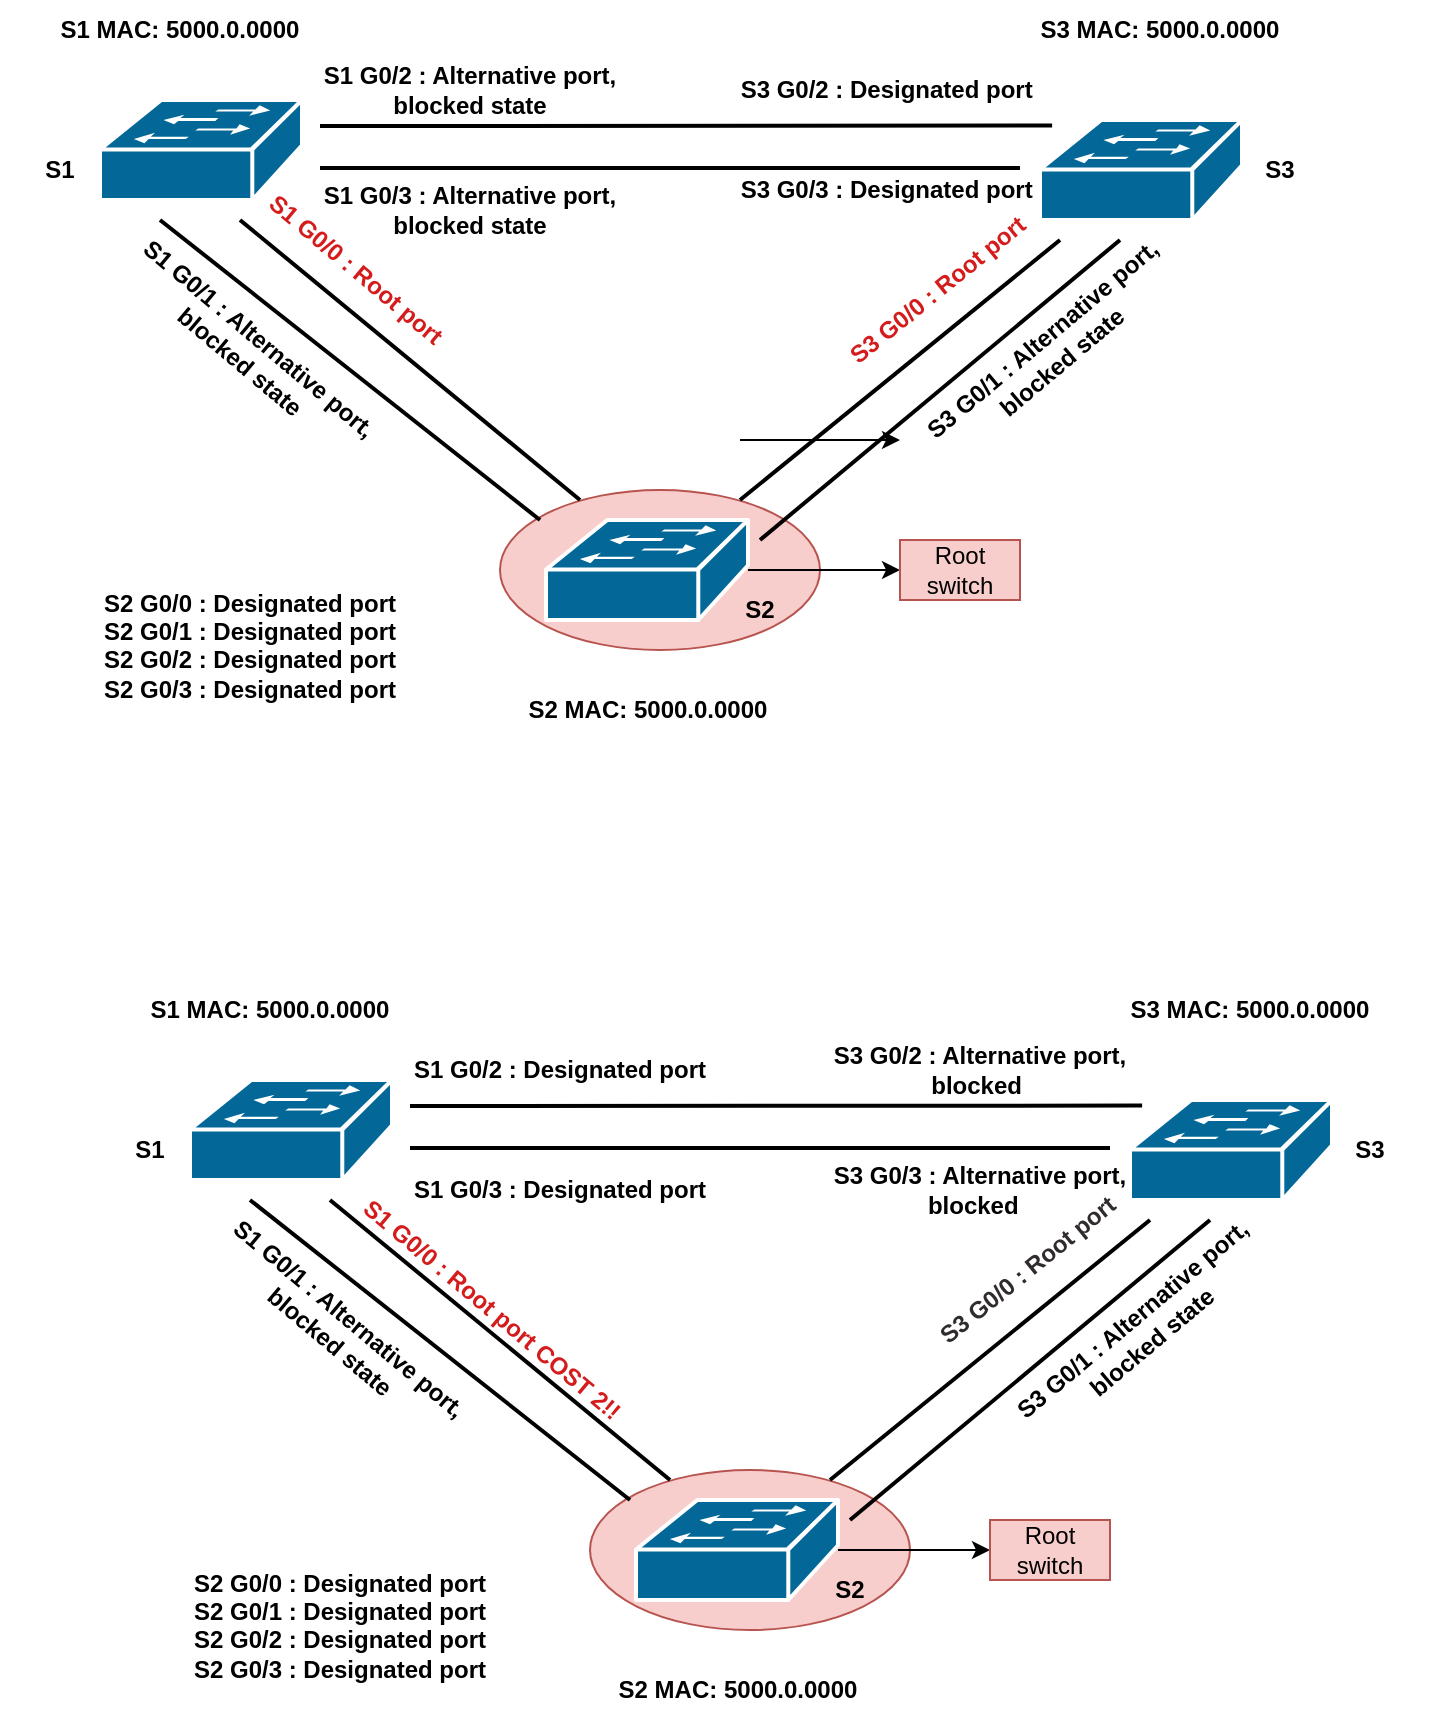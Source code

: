 <mxfile version="24.7.17">
  <diagram name="Page-1" id="9r56BvYCN8VlA8Sws18o">
    <mxGraphModel dx="1434" dy="738" grid="1" gridSize="10" guides="1" tooltips="1" connect="1" arrows="1" fold="1" page="1" pageScale="1" pageWidth="827" pageHeight="1169" math="0" shadow="0">
      <root>
        <mxCell id="0" />
        <mxCell id="1" parent="0" />
        <mxCell id="-I7AjCqTqE3Su4g57lFk-5" value="" style="ellipse;whiteSpace=wrap;html=1;fillColor=#f8cecc;strokeColor=#b85450;" vertex="1" parent="1">
          <mxGeometry x="290" y="405" width="160" height="80" as="geometry" />
        </mxCell>
        <mxCell id="F0HAQShjPRN3a6H5o8n4-1" value="" style="shape=mxgraph.cisco.switches.workgroup_switch;sketch=0;html=1;pointerEvents=1;dashed=0;fillColor=#036897;strokeColor=#ffffff;strokeWidth=2;verticalLabelPosition=bottom;verticalAlign=top;align=center;outlineConnect=0;" parent="1" vertex="1">
          <mxGeometry x="560" y="220" width="101" height="50" as="geometry" />
        </mxCell>
        <mxCell id="F0HAQShjPRN3a6H5o8n4-2" value="" style="shape=mxgraph.cisco.switches.workgroup_switch;sketch=0;html=1;pointerEvents=1;dashed=0;fillColor=#036897;strokeColor=#ffffff;strokeWidth=2;verticalLabelPosition=bottom;verticalAlign=top;align=center;outlineConnect=0;" parent="1" vertex="1">
          <mxGeometry x="90" y="210" width="101" height="50" as="geometry" />
        </mxCell>
        <mxCell id="-I7AjCqTqE3Su4g57lFk-7" value="" style="edgeStyle=orthogonalEdgeStyle;rounded=0;orthogonalLoop=1;jettySize=auto;html=1;" edge="1" parent="1" source="F0HAQShjPRN3a6H5o8n4-3" target="-I7AjCqTqE3Su4g57lFk-6">
          <mxGeometry relative="1" as="geometry" />
        </mxCell>
        <mxCell id="F0HAQShjPRN3a6H5o8n4-3" value="" style="shape=mxgraph.cisco.switches.workgroup_switch;sketch=0;html=1;pointerEvents=1;dashed=0;fillColor=#036897;strokeColor=#ffffff;strokeWidth=2;verticalLabelPosition=bottom;verticalAlign=top;align=center;outlineConnect=0;points=[[0,0.5,0,0,0],[0,0.98,0,0,0],[0.16,0.23,0,0,0],[0.5,0,0,0,0],[0.5,0.98,0,0,0],[0.87,0.12,0,0,0],[0.87,0.74,0,0,0],[0.98,0.5,0,0,0]];" parent="1" vertex="1">
          <mxGeometry x="313" y="420" width="101" height="50" as="geometry" />
        </mxCell>
        <mxCell id="F0HAQShjPRN3a6H5o8n4-9" value="" style="endArrow=none;html=1;rounded=0;strokeWidth=2;" parent="1" edge="1">
          <mxGeometry width="50" height="50" relative="1" as="geometry">
            <mxPoint x="420" y="430" as="sourcePoint" />
            <mxPoint x="600" y="280" as="targetPoint" />
          </mxGeometry>
        </mxCell>
        <mxCell id="F0HAQShjPRN3a6H5o8n4-10" value="" style="endArrow=none;html=1;rounded=0;strokeWidth=2;" parent="1" edge="1">
          <mxGeometry width="50" height="50" relative="1" as="geometry">
            <mxPoint x="410" y="410" as="sourcePoint" />
            <mxPoint x="570" y="280" as="targetPoint" />
          </mxGeometry>
        </mxCell>
        <mxCell id="F0HAQShjPRN3a6H5o8n4-11" value="" style="endArrow=none;html=1;rounded=0;entryX=0.06;entryY=0.056;entryDx=0;entryDy=0;entryPerimeter=0;strokeWidth=2;" parent="1" target="F0HAQShjPRN3a6H5o8n4-1" edge="1">
          <mxGeometry width="50" height="50" relative="1" as="geometry">
            <mxPoint x="200" y="223" as="sourcePoint" />
            <mxPoint x="540" y="220" as="targetPoint" />
          </mxGeometry>
        </mxCell>
        <mxCell id="F0HAQShjPRN3a6H5o8n4-12" value="" style="endArrow=none;html=1;rounded=0;strokeWidth=2;" parent="1" edge="1">
          <mxGeometry width="50" height="50" relative="1" as="geometry">
            <mxPoint x="200" y="244" as="sourcePoint" />
            <mxPoint x="550" y="244" as="targetPoint" />
          </mxGeometry>
        </mxCell>
        <mxCell id="F0HAQShjPRN3a6H5o8n4-13" value="" style="endArrow=none;html=1;rounded=0;strokeWidth=2;" parent="1" edge="1">
          <mxGeometry width="50" height="50" relative="1" as="geometry">
            <mxPoint x="330" y="410" as="sourcePoint" />
            <mxPoint x="160" y="270" as="targetPoint" />
          </mxGeometry>
        </mxCell>
        <mxCell id="F0HAQShjPRN3a6H5o8n4-14" value="" style="endArrow=none;html=1;rounded=0;strokeWidth=2;" parent="1" edge="1">
          <mxGeometry width="50" height="50" relative="1" as="geometry">
            <mxPoint x="310" y="420" as="sourcePoint" />
            <mxPoint x="120" y="270" as="targetPoint" />
          </mxGeometry>
        </mxCell>
        <mxCell id="F0HAQShjPRN3a6H5o8n4-15" value="S2 MAC: 5000.0.0000" style="text;html=1;align=center;verticalAlign=middle;whiteSpace=wrap;rounded=0;strokeWidth=2;fontStyle=1" parent="1" vertex="1">
          <mxGeometry x="273.5" y="500" width="180" height="30" as="geometry" />
        </mxCell>
        <mxCell id="F0HAQShjPRN3a6H5o8n4-18" value="S1 MAC: 5000.0.0000" style="text;html=1;align=center;verticalAlign=middle;whiteSpace=wrap;rounded=0;strokeWidth=2;fontStyle=1" parent="1" vertex="1">
          <mxGeometry x="40" y="160" width="180" height="30" as="geometry" />
        </mxCell>
        <mxCell id="F0HAQShjPRN3a6H5o8n4-19" value="S3 MAC: 5000.0.0000" style="text;html=1;align=center;verticalAlign=middle;whiteSpace=wrap;rounded=0;strokeWidth=2;fontStyle=1" parent="1" vertex="1">
          <mxGeometry x="530" y="160" width="180" height="30" as="geometry" />
        </mxCell>
        <mxCell id="F0HAQShjPRN3a6H5o8n4-22" value="S1" style="text;html=1;align=center;verticalAlign=middle;whiteSpace=wrap;rounded=0;fontStyle=1" parent="1" vertex="1">
          <mxGeometry x="40" y="230" width="60" height="30" as="geometry" />
        </mxCell>
        <mxCell id="F0HAQShjPRN3a6H5o8n4-23" value="S2" style="text;html=1;align=center;verticalAlign=middle;whiteSpace=wrap;rounded=0;fontStyle=1" parent="1" vertex="1">
          <mxGeometry x="390" y="450" width="60" height="30" as="geometry" />
        </mxCell>
        <mxCell id="F0HAQShjPRN3a6H5o8n4-24" value="S3" style="text;html=1;align=center;verticalAlign=middle;whiteSpace=wrap;rounded=0;fontStyle=1" parent="1" vertex="1">
          <mxGeometry x="650" y="230" width="60" height="30" as="geometry" />
        </mxCell>
        <mxCell id="-I7AjCqTqE3Su4g57lFk-1" value="S1 G0/2 : Alternative port, blocked state" style="text;html=1;align=center;verticalAlign=middle;whiteSpace=wrap;rounded=0;fontStyle=1" vertex="1" parent="1">
          <mxGeometry x="180" y="190" width="190" height="30" as="geometry" />
        </mxCell>
        <mxCell id="-I7AjCqTqE3Su4g57lFk-4" value="S1 G0/0 : Root port" style="text;html=1;align=center;verticalAlign=middle;whiteSpace=wrap;rounded=0;fontStyle=1;rotation=40;fontColor=#d41c1c;" vertex="1" parent="1">
          <mxGeometry x="123" y="280" width="190" height="30" as="geometry" />
        </mxCell>
        <mxCell id="-I7AjCqTqE3Su4g57lFk-6" value="Root switch" style="text;html=1;align=center;verticalAlign=middle;whiteSpace=wrap;rounded=0;fillColor=#f8cecc;strokeColor=#b85450;" vertex="1" parent="1">
          <mxGeometry x="490" y="430" width="60" height="30" as="geometry" />
        </mxCell>
        <mxCell id="-I7AjCqTqE3Su4g57lFk-8" value="S1 G0/3 : Alternative port, blocked state" style="text;html=1;align=center;verticalAlign=middle;whiteSpace=wrap;rounded=0;fontStyle=1" vertex="1" parent="1">
          <mxGeometry x="180" y="250" width="190" height="30" as="geometry" />
        </mxCell>
        <mxCell id="-I7AjCqTqE3Su4g57lFk-9" value="S1 G0/1 : Alternative port, blocked state" style="text;html=1;align=center;verticalAlign=middle;whiteSpace=wrap;rounded=0;fontStyle=1;rotation=40;" vertex="1" parent="1">
          <mxGeometry x="70" y="320" width="190" height="30" as="geometry" />
        </mxCell>
        <mxCell id="-I7AjCqTqE3Su4g57lFk-10" value="S2 G0/0 : Designated port&lt;div&gt;S2 G0/1 : Designated port&lt;div&gt;S2 G0/2 : Designated port&lt;div&gt;S2 G0/3 : Designated port&lt;div&gt;&lt;br&gt;&lt;/div&gt;&lt;/div&gt;&lt;/div&gt;&lt;/div&gt;" style="text;html=1;align=center;verticalAlign=middle;whiteSpace=wrap;rounded=0;fontStyle=1;rotation=0;" vertex="1" parent="1">
          <mxGeometry x="70" y="450" width="190" height="80" as="geometry" />
        </mxCell>
        <mxCell id="-I7AjCqTqE3Su4g57lFk-11" value="S3 G0/0 : Root port" style="text;html=1;align=center;verticalAlign=middle;whiteSpace=wrap;rounded=0;fontStyle=1;rotation=-39;fontColor=#d41c1c;" vertex="1" parent="1">
          <mxGeometry x="413.996" y="289.995" width="190" height="30" as="geometry" />
        </mxCell>
        <mxCell id="-I7AjCqTqE3Su4g57lFk-12" value="S3 G0/1 : Alternative port, blocked state" style="text;html=1;align=center;verticalAlign=middle;whiteSpace=wrap;rounded=0;fontStyle=1;rotation=-40;" vertex="1" parent="1">
          <mxGeometry x="471" y="320" width="190" height="30" as="geometry" />
        </mxCell>
        <mxCell id="-I7AjCqTqE3Su4g57lFk-13" value="S3 G0/2 : Designated port&amp;nbsp;" style="text;html=1;align=center;verticalAlign=middle;whiteSpace=wrap;rounded=0;fontStyle=1" vertex="1" parent="1">
          <mxGeometry x="390" y="190" width="190" height="30" as="geometry" />
        </mxCell>
        <mxCell id="-I7AjCqTqE3Su4g57lFk-14" value="S3 G0/3 : Designated port&amp;nbsp;" style="text;html=1;align=center;verticalAlign=middle;whiteSpace=wrap;rounded=0;fontStyle=1" vertex="1" parent="1">
          <mxGeometry x="390" y="240" width="190" height="30" as="geometry" />
        </mxCell>
        <mxCell id="-I7AjCqTqE3Su4g57lFk-15" value="" style="edgeStyle=none;orthogonalLoop=1;jettySize=auto;html=1;rounded=0;" edge="1" parent="1">
          <mxGeometry width="80" relative="1" as="geometry">
            <mxPoint x="410" y="380" as="sourcePoint" />
            <mxPoint x="490" y="380" as="targetPoint" />
            <Array as="points" />
          </mxGeometry>
        </mxCell>
        <mxCell id="-I7AjCqTqE3Su4g57lFk-16" value="" style="ellipse;whiteSpace=wrap;html=1;fillColor=#f8cecc;strokeColor=#b85450;" vertex="1" parent="1">
          <mxGeometry x="335" y="895" width="160" height="80" as="geometry" />
        </mxCell>
        <mxCell id="-I7AjCqTqE3Su4g57lFk-17" value="" style="shape=mxgraph.cisco.switches.workgroup_switch;sketch=0;html=1;pointerEvents=1;dashed=0;fillColor=#036897;strokeColor=#ffffff;strokeWidth=2;verticalLabelPosition=bottom;verticalAlign=top;align=center;outlineConnect=0;" vertex="1" parent="1">
          <mxGeometry x="605" y="710" width="101" height="50" as="geometry" />
        </mxCell>
        <mxCell id="-I7AjCqTqE3Su4g57lFk-18" value="" style="shape=mxgraph.cisco.switches.workgroup_switch;sketch=0;html=1;pointerEvents=1;dashed=0;fillColor=#036897;strokeColor=#ffffff;strokeWidth=2;verticalLabelPosition=bottom;verticalAlign=top;align=center;outlineConnect=0;" vertex="1" parent="1">
          <mxGeometry x="135" y="700" width="101" height="50" as="geometry" />
        </mxCell>
        <mxCell id="-I7AjCqTqE3Su4g57lFk-19" value="" style="edgeStyle=orthogonalEdgeStyle;rounded=0;orthogonalLoop=1;jettySize=auto;html=1;" edge="1" parent="1" source="-I7AjCqTqE3Su4g57lFk-20" target="-I7AjCqTqE3Su4g57lFk-35">
          <mxGeometry relative="1" as="geometry" />
        </mxCell>
        <mxCell id="-I7AjCqTqE3Su4g57lFk-20" value="" style="shape=mxgraph.cisco.switches.workgroup_switch;sketch=0;html=1;pointerEvents=1;dashed=0;fillColor=#036897;strokeColor=#ffffff;strokeWidth=2;verticalLabelPosition=bottom;verticalAlign=top;align=center;outlineConnect=0;points=[[0,0.5,0,0,0],[0,0.98,0,0,0],[0.16,0.23,0,0,0],[0.5,0,0,0,0],[0.5,0.98,0,0,0],[0.87,0.12,0,0,0],[0.87,0.74,0,0,0],[0.98,0.5,0,0,0]];" vertex="1" parent="1">
          <mxGeometry x="358" y="910" width="101" height="50" as="geometry" />
        </mxCell>
        <mxCell id="-I7AjCqTqE3Su4g57lFk-21" value="" style="endArrow=none;html=1;rounded=0;strokeWidth=2;" edge="1" parent="1">
          <mxGeometry width="50" height="50" relative="1" as="geometry">
            <mxPoint x="465" y="920" as="sourcePoint" />
            <mxPoint x="645" y="770" as="targetPoint" />
          </mxGeometry>
        </mxCell>
        <mxCell id="-I7AjCqTqE3Su4g57lFk-22" value="" style="endArrow=none;html=1;rounded=0;strokeWidth=2;" edge="1" parent="1">
          <mxGeometry width="50" height="50" relative="1" as="geometry">
            <mxPoint x="455" y="900" as="sourcePoint" />
            <mxPoint x="615" y="770" as="targetPoint" />
          </mxGeometry>
        </mxCell>
        <mxCell id="-I7AjCqTqE3Su4g57lFk-23" value="" style="endArrow=none;html=1;rounded=0;entryX=0.06;entryY=0.056;entryDx=0;entryDy=0;entryPerimeter=0;strokeWidth=2;" edge="1" parent="1" target="-I7AjCqTqE3Su4g57lFk-17">
          <mxGeometry width="50" height="50" relative="1" as="geometry">
            <mxPoint x="245" y="713" as="sourcePoint" />
            <mxPoint x="585" y="710" as="targetPoint" />
          </mxGeometry>
        </mxCell>
        <mxCell id="-I7AjCqTqE3Su4g57lFk-24" value="" style="endArrow=none;html=1;rounded=0;strokeWidth=2;" edge="1" parent="1">
          <mxGeometry width="50" height="50" relative="1" as="geometry">
            <mxPoint x="245" y="734" as="sourcePoint" />
            <mxPoint x="595" y="734" as="targetPoint" />
          </mxGeometry>
        </mxCell>
        <mxCell id="-I7AjCqTqE3Su4g57lFk-25" value="" style="endArrow=none;html=1;rounded=0;strokeWidth=2;" edge="1" parent="1">
          <mxGeometry width="50" height="50" relative="1" as="geometry">
            <mxPoint x="375" y="900" as="sourcePoint" />
            <mxPoint x="205" y="760" as="targetPoint" />
          </mxGeometry>
        </mxCell>
        <mxCell id="-I7AjCqTqE3Su4g57lFk-26" value="" style="endArrow=none;html=1;rounded=0;strokeWidth=2;" edge="1" parent="1">
          <mxGeometry width="50" height="50" relative="1" as="geometry">
            <mxPoint x="355" y="910" as="sourcePoint" />
            <mxPoint x="165" y="760" as="targetPoint" />
          </mxGeometry>
        </mxCell>
        <mxCell id="-I7AjCqTqE3Su4g57lFk-27" value="S2 MAC: 5000.0.0000" style="text;html=1;align=center;verticalAlign=middle;whiteSpace=wrap;rounded=0;strokeWidth=2;fontStyle=1" vertex="1" parent="1">
          <mxGeometry x="318.5" y="990" width="180" height="30" as="geometry" />
        </mxCell>
        <mxCell id="-I7AjCqTqE3Su4g57lFk-28" value="S1 MAC: 5000.0.0000" style="text;html=1;align=center;verticalAlign=middle;whiteSpace=wrap;rounded=0;strokeWidth=2;fontStyle=1" vertex="1" parent="1">
          <mxGeometry x="85" y="650" width="180" height="30" as="geometry" />
        </mxCell>
        <mxCell id="-I7AjCqTqE3Su4g57lFk-29" value="S3 MAC: 5000.0.0000" style="text;html=1;align=center;verticalAlign=middle;whiteSpace=wrap;rounded=0;strokeWidth=2;fontStyle=1" vertex="1" parent="1">
          <mxGeometry x="575" y="650" width="180" height="30" as="geometry" />
        </mxCell>
        <mxCell id="-I7AjCqTqE3Su4g57lFk-30" value="S1" style="text;html=1;align=center;verticalAlign=middle;whiteSpace=wrap;rounded=0;fontStyle=1" vertex="1" parent="1">
          <mxGeometry x="85" y="720" width="60" height="30" as="geometry" />
        </mxCell>
        <mxCell id="-I7AjCqTqE3Su4g57lFk-31" value="S2" style="text;html=1;align=center;verticalAlign=middle;whiteSpace=wrap;rounded=0;fontStyle=1" vertex="1" parent="1">
          <mxGeometry x="435" y="940" width="60" height="30" as="geometry" />
        </mxCell>
        <mxCell id="-I7AjCqTqE3Su4g57lFk-32" value="S3" style="text;html=1;align=center;verticalAlign=middle;whiteSpace=wrap;rounded=0;fontStyle=1" vertex="1" parent="1">
          <mxGeometry x="695" y="720" width="60" height="30" as="geometry" />
        </mxCell>
        <mxCell id="-I7AjCqTqE3Su4g57lFk-33" value="S1 G0/2 : Designated port" style="text;html=1;align=center;verticalAlign=middle;whiteSpace=wrap;rounded=0;fontStyle=1" vertex="1" parent="1">
          <mxGeometry x="225" y="680" width="190" height="30" as="geometry" />
        </mxCell>
        <mxCell id="-I7AjCqTqE3Su4g57lFk-34" value="S1 G0/0 : Root port COST 2!!" style="text;html=1;align=center;verticalAlign=middle;whiteSpace=wrap;rounded=0;fontStyle=1;rotation=40;fontColor=#d41c1c;" vertex="1" parent="1">
          <mxGeometry x="191" y="800" width="190" height="30" as="geometry" />
        </mxCell>
        <mxCell id="-I7AjCqTqE3Su4g57lFk-35" value="Root switch" style="text;html=1;align=center;verticalAlign=middle;whiteSpace=wrap;rounded=0;fillColor=#f8cecc;strokeColor=#b85450;" vertex="1" parent="1">
          <mxGeometry x="535" y="920" width="60" height="30" as="geometry" />
        </mxCell>
        <mxCell id="-I7AjCqTqE3Su4g57lFk-36" value="S1 G0/3 : Designated port" style="text;html=1;align=center;verticalAlign=middle;whiteSpace=wrap;rounded=0;fontStyle=1" vertex="1" parent="1">
          <mxGeometry x="225" y="740" width="190" height="30" as="geometry" />
        </mxCell>
        <mxCell id="-I7AjCqTqE3Su4g57lFk-37" value="S1 G0/1 : Alternative port, blocked state" style="text;html=1;align=center;verticalAlign=middle;whiteSpace=wrap;rounded=0;fontStyle=1;rotation=40;" vertex="1" parent="1">
          <mxGeometry x="115" y="810" width="190" height="30" as="geometry" />
        </mxCell>
        <mxCell id="-I7AjCqTqE3Su4g57lFk-38" value="S2 G0/0 : Designated port&lt;div&gt;S2 G0/1 : Designated port&lt;div&gt;S2 G0/2 : Designated port&lt;div&gt;S2 G0/3 : Designated port&lt;div&gt;&lt;br&gt;&lt;/div&gt;&lt;/div&gt;&lt;/div&gt;&lt;/div&gt;" style="text;html=1;align=center;verticalAlign=middle;whiteSpace=wrap;rounded=0;fontStyle=1;rotation=0;" vertex="1" parent="1">
          <mxGeometry x="115" y="940" width="190" height="80" as="geometry" />
        </mxCell>
        <mxCell id="-I7AjCqTqE3Su4g57lFk-39" value="S3 G0/0 : Root port" style="text;html=1;align=center;verticalAlign=middle;whiteSpace=wrap;rounded=0;fontStyle=1;rotation=-39;fontColor=#302c2c;" vertex="1" parent="1">
          <mxGeometry x="458.996" y="779.995" width="190" height="30" as="geometry" />
        </mxCell>
        <mxCell id="-I7AjCqTqE3Su4g57lFk-40" value="S3 G0/1 : Alternative port, blocked state" style="text;html=1;align=center;verticalAlign=middle;whiteSpace=wrap;rounded=0;fontStyle=1;rotation=-40;" vertex="1" parent="1">
          <mxGeometry x="516" y="810" width="190" height="30" as="geometry" />
        </mxCell>
        <mxCell id="-I7AjCqTqE3Su4g57lFk-41" value="S3 G0/2 : Alternative port,&lt;div&gt;blocked&amp;nbsp;&lt;/div&gt;" style="text;html=1;align=center;verticalAlign=middle;whiteSpace=wrap;rounded=0;fontStyle=1" vertex="1" parent="1">
          <mxGeometry x="435" y="680" width="190" height="30" as="geometry" />
        </mxCell>
        <mxCell id="-I7AjCqTqE3Su4g57lFk-42" value="S3 G0/3 : Alternative port,&lt;br&gt;&lt;span style=&quot;background-color: initial;&quot;&gt;blocked&amp;nbsp;&lt;/span&gt;&amp;nbsp;" style="text;html=1;align=center;verticalAlign=middle;whiteSpace=wrap;rounded=0;fontStyle=1" vertex="1" parent="1">
          <mxGeometry x="435" y="740" width="190" height="30" as="geometry" />
        </mxCell>
      </root>
    </mxGraphModel>
  </diagram>
</mxfile>
